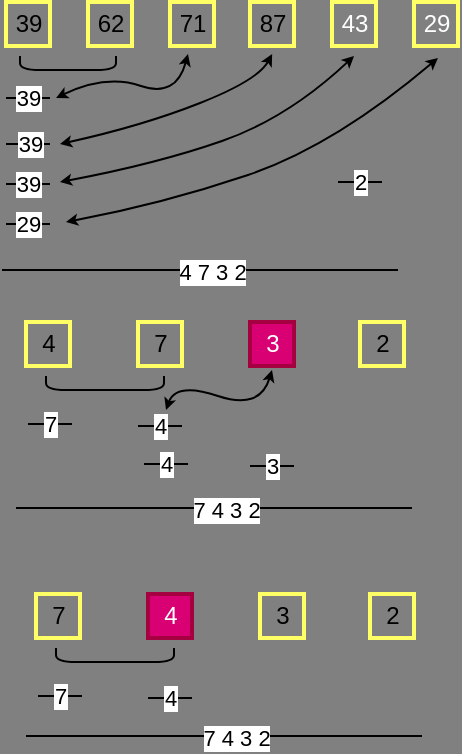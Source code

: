 <mxfile version="13.1.3" pages="2">
    <diagram id="6hGFLwfOUW9BJ-s0fimq" name="Page-1">
        <mxGraphModel dx="652" dy="480" grid="0" gridSize="10" guides="1" tooltips="1" connect="1" arrows="1" fold="1" page="1" pageScale="1" pageWidth="827" pageHeight="1169" background="#808080" math="0" shadow="0">
            <root>
                <mxCell id="0"/>
                <mxCell id="1" parent="0"/>
                <mxCell id="2" value="39" style="align=center;strokeColor=#FFFF66;html=1;fillColor=none;strokeWidth=2;" parent="1" vertex="1">
                    <mxGeometry x="163" y="760" width="22" height="22" as="geometry"/>
                </mxCell>
                <mxCell id="3" value="62" style="align=center;strokeColor=#FFFF66;html=1;fillColor=none;strokeWidth=2;" parent="1" vertex="1">
                    <mxGeometry x="204" y="760" width="22" height="22" as="geometry"/>
                </mxCell>
                <mxCell id="4" value="71" style="align=center;strokeColor=#FFFF66;html=1;fillColor=none;strokeWidth=2;" parent="1" vertex="1">
                    <mxGeometry x="245" y="760" width="22" height="22" as="geometry"/>
                </mxCell>
                <mxCell id="5" value="87" style="align=center;html=1;strokeWidth=2;fillColor=none;strokeColor=#FFFF66;" parent="1" vertex="1">
                    <mxGeometry x="285" y="760" width="22" height="22" as="geometry"/>
                </mxCell>
                <mxCell id="6" value="39" style="endArrow=none;html=1;" parent="1" edge="1">
                    <mxGeometry width="50" height="50" relative="1" as="geometry">
                        <mxPoint x="163" y="808" as="sourcePoint"/>
                        <mxPoint x="185" y="808" as="targetPoint"/>
                    </mxGeometry>
                </mxCell>
                <mxCell id="7" value="" style="edgeStyle=elbowEdgeStyle;elbow=vertical;endArrow=none;html=1;endFill=0;startArrow=none;startFill=0;endSize=3;startSize=3;" parent="1" edge="1">
                    <mxGeometry width="50" height="50" relative="1" as="geometry">
                        <mxPoint x="170" y="787.0" as="sourcePoint"/>
                        <mxPoint x="218" y="787" as="targetPoint"/>
                        <Array as="points">
                            <mxPoint x="194" y="794"/>
                        </Array>
                    </mxGeometry>
                </mxCell>
                <mxCell id="9" value="" style="curved=1;endArrow=classic;html=1;startArrow=classic;startFill=1;endFill=1;startSize=3;endSize=3;" parent="1" edge="1">
                    <mxGeometry width="50" height="50" relative="1" as="geometry">
                        <mxPoint x="188" y="808" as="sourcePoint"/>
                        <mxPoint x="254" y="786" as="targetPoint"/>
                        <Array as="points">
                            <mxPoint x="213" y="796"/>
                            <mxPoint x="248" y="808"/>
                        </Array>
                    </mxGeometry>
                </mxCell>
                <mxCell id="12" value="" style="curved=1;endArrow=classic;html=1;startArrow=classic;startFill=1;endFill=1;startSize=3;endSize=3;" parent="1" edge="1">
                    <mxGeometry width="50" height="50" relative="1" as="geometry">
                        <mxPoint x="190" y="831" as="sourcePoint"/>
                        <mxPoint x="296.08" y="786" as="targetPoint"/>
                        <Array as="points">
                            <mxPoint x="231" y="822"/>
                            <mxPoint x="289.08" y="799"/>
                        </Array>
                    </mxGeometry>
                </mxCell>
                <mxCell id="14" value="2" style="endArrow=none;html=1;" parent="1" edge="1">
                    <mxGeometry width="50" height="50" relative="1" as="geometry">
                        <mxPoint x="329" y="850" as="sourcePoint"/>
                        <mxPoint x="351" y="850" as="targetPoint"/>
                    </mxGeometry>
                </mxCell>
                <mxCell id="15" value="" style="endArrow=none;html=1;" parent="1" edge="1">
                    <mxGeometry width="50" height="50" relative="1" as="geometry">
                        <mxPoint x="161" y="894" as="sourcePoint"/>
                        <mxPoint x="359" y="894" as="targetPoint"/>
                    </mxGeometry>
                </mxCell>
                <mxCell id="16" value="4 7 3 2" style="edgeLabel;html=1;align=center;verticalAlign=middle;resizable=0;points=[];" parent="15" vertex="1" connectable="0">
                    <mxGeometry x="0.062" y="-1" relative="1" as="geometry">
                        <mxPoint as="offset"/>
                    </mxGeometry>
                </mxCell>
                <mxCell id="17" value="4" style="align=center;strokeColor=#FFFF66;html=1;fillColor=none;strokeWidth=2;" parent="1" vertex="1">
                    <mxGeometry x="173" y="920" width="22" height="22" as="geometry"/>
                </mxCell>
                <mxCell id="18" value="7" style="align=center;strokeColor=#FFFF66;html=1;fillColor=none;strokeWidth=2;" parent="1" vertex="1">
                    <mxGeometry x="229" y="920" width="22" height="22" as="geometry"/>
                </mxCell>
                <mxCell id="19" value="3" style="align=center;strokeColor=#A50040;html=1;fillColor=#d80073;strokeWidth=2;fontColor=#ffffff;" parent="1" vertex="1">
                    <mxGeometry x="285" y="920" width="22" height="22" as="geometry"/>
                </mxCell>
                <mxCell id="20" value="2" style="align=center;strokeColor=#FFFF66;html=1;fillColor=none;strokeWidth=2;" parent="1" vertex="1">
                    <mxGeometry x="340" y="920" width="22" height="22" as="geometry"/>
                </mxCell>
                <mxCell id="21" value="7" style="endArrow=none;html=1;" parent="1" edge="1">
                    <mxGeometry width="50" height="50" relative="1" as="geometry">
                        <mxPoint x="174" y="971" as="sourcePoint"/>
                        <mxPoint x="196" y="971" as="targetPoint"/>
                    </mxGeometry>
                </mxCell>
                <mxCell id="22" value="" style="edgeStyle=elbowEdgeStyle;elbow=vertical;endArrow=none;html=1;endFill=0;" parent="1" edge="1">
                    <mxGeometry width="50" height="50" relative="1" as="geometry">
                        <mxPoint x="183" y="947" as="sourcePoint"/>
                        <mxPoint x="242" y="947" as="targetPoint"/>
                        <Array as="points">
                            <mxPoint x="213" y="954"/>
                        </Array>
                    </mxGeometry>
                </mxCell>
                <mxCell id="23" value="4" style="endArrow=none;html=1;" parent="1" edge="1">
                    <mxGeometry width="50" height="50" relative="1" as="geometry">
                        <mxPoint x="229" y="972" as="sourcePoint"/>
                        <mxPoint x="251" y="972" as="targetPoint"/>
                    </mxGeometry>
                </mxCell>
                <mxCell id="24" value="" style="curved=1;endArrow=classic;html=1;startArrow=classic;startFill=1;endFill=1;startSize=3;endSize=3;" parent="1" edge="1">
                    <mxGeometry width="50" height="50" relative="1" as="geometry">
                        <mxPoint x="243" y="964" as="sourcePoint"/>
                        <mxPoint x="296" y="944" as="targetPoint"/>
                        <Array as="points">
                            <mxPoint x="248" y="950"/>
                            <mxPoint x="290" y="964"/>
                        </Array>
                    </mxGeometry>
                </mxCell>
                <mxCell id="25" value="4" style="endArrow=none;html=1;" parent="1" edge="1">
                    <mxGeometry width="50" height="50" relative="1" as="geometry">
                        <mxPoint x="232" y="991" as="sourcePoint"/>
                        <mxPoint x="254" y="991" as="targetPoint"/>
                    </mxGeometry>
                </mxCell>
                <mxCell id="26" value="3" style="endArrow=none;html=1;" parent="1" edge="1">
                    <mxGeometry width="50" height="50" relative="1" as="geometry">
                        <mxPoint x="285" y="992" as="sourcePoint"/>
                        <mxPoint x="307" y="992" as="targetPoint"/>
                    </mxGeometry>
                </mxCell>
                <mxCell id="27" value="" style="endArrow=none;html=1;" parent="1" edge="1">
                    <mxGeometry width="50" height="50" relative="1" as="geometry">
                        <mxPoint x="168" y="1013" as="sourcePoint"/>
                        <mxPoint x="366" y="1013" as="targetPoint"/>
                    </mxGeometry>
                </mxCell>
                <mxCell id="28" value="7 4 3 2" style="edgeLabel;html=1;align=center;verticalAlign=middle;resizable=0;points=[];" parent="27" vertex="1" connectable="0">
                    <mxGeometry x="0.062" y="-1" relative="1" as="geometry">
                        <mxPoint as="offset"/>
                    </mxGeometry>
                </mxCell>
                <mxCell id="29" value="7" style="align=center;strokeColor=#FFFF66;html=1;fillColor=none;strokeWidth=2;" parent="1" vertex="1">
                    <mxGeometry x="178" y="1056" width="22" height="22" as="geometry"/>
                </mxCell>
                <mxCell id="30" value="4" style="align=center;strokeColor=#A50040;html=1;fillColor=#d80073;strokeWidth=2;fontColor=#ffffff;" parent="1" vertex="1">
                    <mxGeometry x="234" y="1056" width="22" height="22" as="geometry"/>
                </mxCell>
                <mxCell id="31" value="3" style="align=center;strokeColor=#FFFF66;html=1;fillColor=none;strokeWidth=2;" parent="1" vertex="1">
                    <mxGeometry x="290" y="1056" width="22" height="22" as="geometry"/>
                </mxCell>
                <mxCell id="32" value="2" style="align=center;strokeColor=#FFFF66;html=1;fillColor=none;strokeWidth=2;" parent="1" vertex="1">
                    <mxGeometry x="345" y="1056" width="22" height="22" as="geometry"/>
                </mxCell>
                <mxCell id="33" value="7" style="endArrow=none;html=1;" parent="1" edge="1">
                    <mxGeometry width="50" height="50" relative="1" as="geometry">
                        <mxPoint x="179" y="1107" as="sourcePoint"/>
                        <mxPoint x="201" y="1107" as="targetPoint"/>
                    </mxGeometry>
                </mxCell>
                <mxCell id="34" value="" style="edgeStyle=elbowEdgeStyle;elbow=vertical;endArrow=none;html=1;endFill=0;" parent="1" edge="1">
                    <mxGeometry width="50" height="50" relative="1" as="geometry">
                        <mxPoint x="188" y="1083" as="sourcePoint"/>
                        <mxPoint x="247" y="1083" as="targetPoint"/>
                        <Array as="points">
                            <mxPoint x="218" y="1090"/>
                        </Array>
                    </mxGeometry>
                </mxCell>
                <mxCell id="35" value="4" style="endArrow=none;html=1;" parent="1" edge="1">
                    <mxGeometry width="50" height="50" relative="1" as="geometry">
                        <mxPoint x="234" y="1108" as="sourcePoint"/>
                        <mxPoint x="256" y="1108" as="targetPoint"/>
                    </mxGeometry>
                </mxCell>
                <mxCell id="36" value="" style="endArrow=none;html=1;" parent="1" edge="1">
                    <mxGeometry width="50" height="50" relative="1" as="geometry">
                        <mxPoint x="173" y="1127" as="sourcePoint"/>
                        <mxPoint x="371" y="1127" as="targetPoint"/>
                    </mxGeometry>
                </mxCell>
                <mxCell id="37" value="7 4 3 2" style="edgeLabel;html=1;align=center;verticalAlign=middle;resizable=0;points=[];" parent="36" vertex="1" connectable="0">
                    <mxGeometry x="0.062" y="-1" relative="1" as="geometry">
                        <mxPoint as="offset"/>
                    </mxGeometry>
                </mxCell>
                <mxCell id="39" value="43" style="align=center;strokeColor=#FFFF66;html=1;fillColor=none;strokeWidth=2;fontColor=#ffffff;" parent="1" vertex="1">
                    <mxGeometry x="326" y="760" width="22" height="22" as="geometry"/>
                </mxCell>
                <mxCell id="40" value="29" style="align=center;strokeColor=#FFFF66;html=1;fillColor=none;strokeWidth=2;fontColor=#ffffff;" parent="1" vertex="1">
                    <mxGeometry x="367" y="760" width="22" height="22" as="geometry"/>
                </mxCell>
                <mxCell id="41" value="39" style="endArrow=none;html=1;" parent="1" edge="1">
                    <mxGeometry x="0.091" width="50" height="50" relative="1" as="geometry">
                        <mxPoint x="163" y="831" as="sourcePoint"/>
                        <mxPoint x="185" y="831" as="targetPoint"/>
                        <mxPoint as="offset"/>
                    </mxGeometry>
                </mxCell>
                <mxCell id="42" value="39" style="endArrow=none;html=1;" parent="1" edge="1">
                    <mxGeometry width="50" height="50" relative="1" as="geometry">
                        <mxPoint x="163" y="851" as="sourcePoint"/>
                        <mxPoint x="185" y="851" as="targetPoint"/>
                    </mxGeometry>
                </mxCell>
                <mxCell id="43" value="" style="curved=1;endArrow=classic;html=1;startArrow=classic;startFill=1;endFill=1;startSize=3;endSize=3;" parent="1" edge="1">
                    <mxGeometry width="50" height="50" relative="1" as="geometry">
                        <mxPoint x="190" y="850" as="sourcePoint"/>
                        <mxPoint x="337" y="787" as="targetPoint"/>
                        <Array as="points">
                            <mxPoint x="238" y="841"/>
                            <mxPoint x="304" y="818"/>
                        </Array>
                    </mxGeometry>
                </mxCell>
                <mxCell id="44" value="29" style="endArrow=none;html=1;" parent="1" edge="1">
                    <mxGeometry width="50" height="50" relative="1" as="geometry">
                        <mxPoint x="163" y="871" as="sourcePoint"/>
                        <mxPoint x="185" y="871" as="targetPoint"/>
                    </mxGeometry>
                </mxCell>
                <mxCell id="45" value="" style="curved=1;endArrow=classic;html=1;startArrow=classic;startFill=1;endFill=1;startSize=3;endSize=3;" parent="1" edge="1">
                    <mxGeometry width="50" height="50" relative="1" as="geometry">
                        <mxPoint x="193" y="870" as="sourcePoint"/>
                        <mxPoint x="379" y="788" as="targetPoint"/>
                        <Array as="points">
                            <mxPoint x="241" y="861"/>
                            <mxPoint x="327" y="832"/>
                        </Array>
                    </mxGeometry>
                </mxCell>
            </root>
        </mxGraphModel>
    </diagram>
    <diagram name="Page-1 的副本" id="9k-Ctn23nGuPX05Dwiv2">
        <mxGraphModel dx="652" dy="480" grid="0" gridSize="10" guides="1" tooltips="1" connect="1" arrows="1" fold="1" page="1" pageScale="1" pageWidth="827" pageHeight="1169" background="#808080" math="0" shadow="0">
            <root>
                <mxCell id="HAR-AQ3kyV8gS99WFkk1-0"/>
                <mxCell id="HAR-AQ3kyV8gS99WFkk1-1" parent="HAR-AQ3kyV8gS99WFkk1-0"/>
                <mxCell id="rqb1CrrwyegYZYvFVRAE-30" value="" style="endArrow=none;html=1;startArrow=none;startFill=0;endFill=0;startSize=3;endSize=3;edgeStyle=orthogonalEdgeStyle;" parent="HAR-AQ3kyV8gS99WFkk1-1" edge="1">
                    <mxGeometry width="50" height="50" relative="1" as="geometry">
                        <mxPoint x="224.1" y="993" as="sourcePoint"/>
                        <mxPoint x="380" y="943" as="targetPoint"/>
                        <Array as="points">
                            <mxPoint x="224" y="1000"/>
                            <mxPoint x="380" y="1000"/>
                            <mxPoint x="380" y="943"/>
                        </Array>
                    </mxGeometry>
                </mxCell>
                <mxCell id="HAR-AQ3kyV8gS99WFkk1-2" value="39" style="align=center;strokeColor=#A50040;html=1;fillColor=#d80073;strokeWidth=2;fontColor=#ffffff;" parent="HAR-AQ3kyV8gS99WFkk1-1" vertex="1">
                    <mxGeometry x="163" y="760" width="22" height="22" as="geometry"/>
                </mxCell>
                <mxCell id="HAR-AQ3kyV8gS99WFkk1-3" value="62" style="align=center;strokeColor=#FFFF66;html=1;fillColor=none;strokeWidth=2;" parent="HAR-AQ3kyV8gS99WFkk1-1" vertex="1">
                    <mxGeometry x="204" y="760" width="22" height="22" as="geometry"/>
                </mxCell>
                <mxCell id="HAR-AQ3kyV8gS99WFkk1-4" value="71" style="align=center;strokeColor=#FFFF66;html=1;fillColor=none;strokeWidth=2;" parent="HAR-AQ3kyV8gS99WFkk1-1" vertex="1">
                    <mxGeometry x="245" y="760" width="22" height="22" as="geometry"/>
                </mxCell>
                <mxCell id="HAR-AQ3kyV8gS99WFkk1-5" value="87" style="align=center;html=1;strokeWidth=2;fillColor=none;strokeColor=#FFFF66;" parent="HAR-AQ3kyV8gS99WFkk1-1" vertex="1">
                    <mxGeometry x="285" y="760" width="22" height="22" as="geometry"/>
                </mxCell>
                <mxCell id="HAR-AQ3kyV8gS99WFkk1-7" value="" style="edgeStyle=elbowEdgeStyle;elbow=vertical;endArrow=none;html=1;endFill=0;startArrow=none;startFill=0;endSize=3;startSize=3;" parent="HAR-AQ3kyV8gS99WFkk1-1" edge="1">
                    <mxGeometry width="50" height="50" relative="1" as="geometry">
                        <mxPoint x="170" y="787.0" as="sourcePoint"/>
                        <mxPoint x="218" y="787" as="targetPoint"/>
                        <Array as="points">
                            <mxPoint x="194" y="794"/>
                        </Array>
                    </mxGeometry>
                </mxCell>
                <mxCell id="HAR-AQ3kyV8gS99WFkk1-11" value="" style="endArrow=none;html=1;" parent="HAR-AQ3kyV8gS99WFkk1-1" edge="1">
                    <mxGeometry width="50" height="50" relative="1" as="geometry">
                        <mxPoint x="165" y="873" as="sourcePoint"/>
                        <mxPoint x="377" y="873" as="targetPoint"/>
                    </mxGeometry>
                </mxCell>
                <mxCell id="HAR-AQ3kyV8gS99WFkk1-12" value="29 62 71 87 43 39" style="edgeLabel;html=1;align=center;verticalAlign=middle;resizable=0;points=[];" parent="HAR-AQ3kyV8gS99WFkk1-11" vertex="1" connectable="0">
                    <mxGeometry x="0.062" y="-1" relative="1" as="geometry">
                        <mxPoint as="offset"/>
                    </mxGeometry>
                </mxCell>
                <mxCell id="HAR-AQ3kyV8gS99WFkk1-17" value="29" style="endArrow=none;html=1;" parent="HAR-AQ3kyV8gS99WFkk1-1" edge="1">
                    <mxGeometry width="50" height="50" relative="1" as="geometry">
                        <mxPoint x="159" y="854" as="sourcePoint"/>
                        <mxPoint x="181" y="854" as="targetPoint"/>
                    </mxGeometry>
                </mxCell>
                <mxCell id="HAR-AQ3kyV8gS99WFkk1-34" value="43" style="align=center;strokeColor=#FFFF66;html=1;fillColor=none;strokeWidth=2;fontColor=#ffffff;" parent="HAR-AQ3kyV8gS99WFkk1-1" vertex="1">
                    <mxGeometry x="326" y="760" width="22" height="22" as="geometry"/>
                </mxCell>
                <mxCell id="HAR-AQ3kyV8gS99WFkk1-35" value="29" style="align=center;strokeColor=#FFFF66;html=1;fillColor=none;strokeWidth=2;fontColor=#ffffff;" parent="HAR-AQ3kyV8gS99WFkk1-1" vertex="1">
                    <mxGeometry x="367" y="760" width="22" height="22" as="geometry"/>
                </mxCell>
                <mxCell id="sCuLyt8ogJQryvc74gMV-0" value="" style="edgeStyle=elbowEdgeStyle;elbow=vertical;endArrow=none;html=1;endFill=0;startArrow=none;startFill=0;endSize=3;startSize=3;" parent="HAR-AQ3kyV8gS99WFkk1-1" edge="1">
                    <mxGeometry width="50" height="50" relative="1" as="geometry">
                        <mxPoint x="169" y="785.0" as="sourcePoint"/>
                        <mxPoint x="256" y="785" as="targetPoint"/>
                        <Array as="points">
                            <mxPoint x="213" y="805"/>
                        </Array>
                    </mxGeometry>
                </mxCell>
                <mxCell id="sCuLyt8ogJQryvc74gMV-1" value="" style="edgeStyle=elbowEdgeStyle;elbow=vertical;endArrow=none;html=1;endFill=0;startArrow=none;startFill=0;endSize=3;startSize=3;" parent="HAR-AQ3kyV8gS99WFkk1-1" edge="1">
                    <mxGeometry width="50" height="50" relative="1" as="geometry">
                        <mxPoint x="169" y="787.5" as="sourcePoint"/>
                        <mxPoint x="295" y="787.5" as="targetPoint"/>
                        <Array as="points">
                            <mxPoint x="232" y="818"/>
                        </Array>
                    </mxGeometry>
                </mxCell>
                <mxCell id="sCuLyt8ogJQryvc74gMV-2" value="" style="edgeStyle=elbowEdgeStyle;elbow=vertical;endArrow=none;html=1;endFill=0;startArrow=none;startFill=0;endSize=3;startSize=3;" parent="HAR-AQ3kyV8gS99WFkk1-1" edge="1">
                    <mxGeometry width="50" height="50" relative="1" as="geometry">
                        <mxPoint x="169" y="785.0" as="sourcePoint"/>
                        <mxPoint x="337" y="785" as="targetPoint"/>
                        <Array as="points">
                            <mxPoint x="253" y="834"/>
                        </Array>
                    </mxGeometry>
                </mxCell>
                <mxCell id="sCuLyt8ogJQryvc74gMV-4" value="&lt;font style=&quot;font-size: 6px&quot;&gt;1.不换&lt;/font&gt;" style="text;html=1;strokeColor=none;fillColor=none;align=center;verticalAlign=middle;whiteSpace=wrap;rounded=0;spacing=0;" parent="HAR-AQ3kyV8gS99WFkk1-1" vertex="1">
                    <mxGeometry x="181" y="785" width="26" height="4" as="geometry"/>
                </mxCell>
                <mxCell id="sCuLyt8ogJQryvc74gMV-9" value="&lt;font style=&quot;font-size: 6px&quot;&gt;2.不换&lt;/font&gt;" style="text;html=1;strokeColor=none;fillColor=none;align=center;verticalAlign=middle;whiteSpace=wrap;rounded=0;spacing=0;" parent="HAR-AQ3kyV8gS99WFkk1-1" vertex="1">
                    <mxGeometry x="200" y="796" width="26" height="4" as="geometry"/>
                </mxCell>
                <mxCell id="sCuLyt8ogJQryvc74gMV-10" value="&lt;font style=&quot;font-size: 6px&quot;&gt;3.不换&lt;/font&gt;" style="text;html=1;strokeColor=none;fillColor=none;align=center;verticalAlign=middle;whiteSpace=wrap;rounded=0;spacing=0;" parent="HAR-AQ3kyV8gS99WFkk1-1" vertex="1">
                    <mxGeometry x="219" y="809" width="26" height="4" as="geometry"/>
                </mxCell>
                <mxCell id="sCuLyt8ogJQryvc74gMV-11" value="&lt;font style=&quot;font-size: 6px&quot;&gt;4..不换&lt;/font&gt;" style="text;html=1;strokeColor=none;fillColor=none;align=center;verticalAlign=middle;whiteSpace=wrap;rounded=0;spacing=0;" parent="HAR-AQ3kyV8gS99WFkk1-1" vertex="1">
                    <mxGeometry x="241" y="824" width="26" height="4" as="geometry"/>
                </mxCell>
                <mxCell id="sCuLyt8ogJQryvc74gMV-12" value="" style="edgeStyle=elbowEdgeStyle;elbow=vertical;endArrow=none;html=1;endFill=0;startArrow=none;startFill=0;endSize=3;startSize=3;" parent="HAR-AQ3kyV8gS99WFkk1-1" edge="1">
                    <mxGeometry width="50" height="50" relative="1" as="geometry">
                        <mxPoint x="170" y="785.0" as="sourcePoint"/>
                        <mxPoint x="377" y="785" as="targetPoint"/>
                        <Array as="points">
                            <mxPoint x="272" y="849"/>
                        </Array>
                    </mxGeometry>
                </mxCell>
                <mxCell id="sCuLyt8ogJQryvc74gMV-13" value="&lt;font style=&quot;font-size: 6px&quot;&gt;5.交换&lt;/font&gt;" style="text;html=1;strokeColor=none;fillColor=none;align=center;verticalAlign=middle;whiteSpace=wrap;rounded=0;spacing=0;" parent="HAR-AQ3kyV8gS99WFkk1-1" vertex="1">
                    <mxGeometry x="256" y="839" width="26" height="4" as="geometry"/>
                </mxCell>
                <mxCell id="sCuLyt8ogJQryvc74gMV-16" value="39" style="endArrow=none;html=1;" parent="HAR-AQ3kyV8gS99WFkk1-1" edge="1">
                    <mxGeometry width="50" height="50" relative="1" as="geometry">
                        <mxPoint x="369" y="855" as="sourcePoint"/>
                        <mxPoint x="391" y="855" as="targetPoint"/>
                    </mxGeometry>
                </mxCell>
                <mxCell id="sCuLyt8ogJQryvc74gMV-37" value="29" style="align=center;strokeColor=#A50040;html=1;fillColor=none;strokeWidth=2;fontColor=#ffffff;" parent="HAR-AQ3kyV8gS99WFkk1-1" vertex="1">
                    <mxGeometry x="168" y="916" width="22" height="22" as="geometry"/>
                </mxCell>
                <mxCell id="sCuLyt8ogJQryvc74gMV-38" value="62" style="align=center;strokeColor=#A50040;html=1;fillColor=#d80073;strokeWidth=2;fontColor=#ffffff;" parent="HAR-AQ3kyV8gS99WFkk1-1" vertex="1">
                    <mxGeometry x="209" y="916" width="22" height="22" as="geometry"/>
                </mxCell>
                <mxCell id="sCuLyt8ogJQryvc74gMV-39" value="71" style="align=center;strokeColor=#FFFF66;html=1;fillColor=none;strokeWidth=2;" parent="HAR-AQ3kyV8gS99WFkk1-1" vertex="1">
                    <mxGeometry x="250" y="916" width="22" height="22" as="geometry"/>
                </mxCell>
                <mxCell id="sCuLyt8ogJQryvc74gMV-40" value="87" style="align=center;html=1;strokeWidth=2;fillColor=none;strokeColor=#FFFF66;" parent="HAR-AQ3kyV8gS99WFkk1-1" vertex="1">
                    <mxGeometry x="290" y="916" width="22" height="22" as="geometry"/>
                </mxCell>
                <mxCell id="sCuLyt8ogJQryvc74gMV-41" value="43" style="align=center;strokeColor=#FFFF66;html=1;fillColor=none;strokeWidth=2;fontColor=#ffffff;" parent="HAR-AQ3kyV8gS99WFkk1-1" vertex="1">
                    <mxGeometry x="331" y="916" width="22" height="22" as="geometry"/>
                </mxCell>
                <mxCell id="sCuLyt8ogJQryvc74gMV-42" value="39" style="align=center;strokeColor=#FFFF66;html=1;fillColor=none;strokeWidth=2;fontColor=#ffffff;" parent="HAR-AQ3kyV8gS99WFkk1-1" vertex="1">
                    <mxGeometry x="372" y="916" width="22" height="22" as="geometry"/>
                </mxCell>
                <mxCell id="sCuLyt8ogJQryvc74gMV-44" value="" style="edgeStyle=elbowEdgeStyle;elbow=vertical;endArrow=none;html=1;endFill=0;startArrow=none;startFill=0;endSize=3;startSize=3;" parent="HAR-AQ3kyV8gS99WFkk1-1" edge="1">
                    <mxGeometry width="50" height="50" relative="1" as="geometry">
                        <mxPoint x="215.0" y="943.0" as="sourcePoint"/>
                        <mxPoint x="263" y="943" as="targetPoint"/>
                        <Array as="points">
                            <mxPoint x="239" y="950"/>
                        </Array>
                    </mxGeometry>
                </mxCell>
                <mxCell id="sCuLyt8ogJQryvc74gMV-45" value="&lt;font style=&quot;font-size: 6px&quot;&gt;1.不换&lt;/font&gt;" style="text;html=1;strokeColor=none;fillColor=none;align=center;verticalAlign=middle;whiteSpace=wrap;rounded=0;spacing=0;" parent="HAR-AQ3kyV8gS99WFkk1-1" vertex="1">
                    <mxGeometry x="226" y="941" width="26" height="4" as="geometry"/>
                </mxCell>
                <mxCell id="sCuLyt8ogJQryvc74gMV-46" value="" style="edgeStyle=elbowEdgeStyle;elbow=vertical;endArrow=none;html=1;endFill=0;startArrow=none;startFill=0;endSize=3;startSize=3;" parent="HAR-AQ3kyV8gS99WFkk1-1" edge="1">
                    <mxGeometry width="50" height="50" relative="1" as="geometry">
                        <mxPoint x="215" y="943.0" as="sourcePoint"/>
                        <mxPoint x="302" y="943" as="targetPoint"/>
                        <Array as="points">
                            <mxPoint x="259" y="963"/>
                        </Array>
                    </mxGeometry>
                </mxCell>
                <mxCell id="sCuLyt8ogJQryvc74gMV-47" value="&lt;font style=&quot;font-size: 6px&quot;&gt;2.不换&lt;/font&gt;" style="text;html=1;strokeColor=none;fillColor=none;align=center;verticalAlign=middle;whiteSpace=wrap;rounded=0;spacing=0;" parent="HAR-AQ3kyV8gS99WFkk1-1" vertex="1">
                    <mxGeometry x="246" y="955" width="26" height="4" as="geometry"/>
                </mxCell>
                <mxCell id="sCuLyt8ogJQryvc74gMV-48" value="" style="edgeStyle=elbowEdgeStyle;elbow=vertical;endArrow=none;html=1;endFill=0;startArrow=none;startFill=0;endSize=3;startSize=3;" parent="HAR-AQ3kyV8gS99WFkk1-1" edge="1">
                    <mxGeometry width="50" height="50" relative="1" as="geometry">
                        <mxPoint x="215" y="945.0" as="sourcePoint"/>
                        <mxPoint x="341" y="945" as="targetPoint"/>
                        <Array as="points">
                            <mxPoint x="278" y="975.5"/>
                        </Array>
                    </mxGeometry>
                </mxCell>
                <mxCell id="sCuLyt8ogJQryvc74gMV-49" value="&lt;font style=&quot;font-size: 6px&quot;&gt;4.交换&lt;/font&gt;" style="text;html=1;strokeColor=none;fillColor=none;align=center;verticalAlign=middle;whiteSpace=wrap;rounded=0;spacing=0;" parent="HAR-AQ3kyV8gS99WFkk1-1" vertex="1">
                    <mxGeometry x="264" y="966" width="26" height="4" as="geometry"/>
                </mxCell>
                <mxCell id="sCuLyt8ogJQryvc74gMV-50" value="43" style="endArrow=none;html=1;" parent="HAR-AQ3kyV8gS99WFkk1-1" edge="1">
                    <mxGeometry width="50" height="50" relative="1" as="geometry">
                        <mxPoint x="212" y="984" as="sourcePoint"/>
                        <mxPoint x="234.0" y="984" as="targetPoint"/>
                    </mxGeometry>
                </mxCell>
                <mxCell id="sCuLyt8ogJQryvc74gMV-52" value="62" style="endArrow=none;html=1;" parent="HAR-AQ3kyV8gS99WFkk1-1" edge="1">
                    <mxGeometry width="50" height="50" relative="1" as="geometry">
                        <mxPoint x="331" y="981" as="sourcePoint"/>
                        <mxPoint x="353.0" y="981" as="targetPoint"/>
                    </mxGeometry>
                </mxCell>
                <mxCell id="rqb1CrrwyegYZYvFVRAE-2" value="&lt;font style=&quot;font-size: 6px&quot;&gt;5.交换&lt;/font&gt;" style="text;html=1;strokeColor=none;fillColor=none;align=center;verticalAlign=middle;whiteSpace=wrap;rounded=0;spacing=0;" parent="HAR-AQ3kyV8gS99WFkk1-1" vertex="1">
                    <mxGeometry x="305" y="990" width="26" height="4" as="geometry"/>
                </mxCell>
                <mxCell id="rqb1CrrwyegYZYvFVRAE-3" value="39" style="endArrow=none;html=1;" parent="HAR-AQ3kyV8gS99WFkk1-1" edge="1">
                    <mxGeometry width="50" height="50" relative="1" as="geometry">
                        <mxPoint x="213" y="1005" as="sourcePoint"/>
                        <mxPoint x="235.0" y="1005" as="targetPoint"/>
                    </mxGeometry>
                </mxCell>
                <mxCell id="rqb1CrrwyegYZYvFVRAE-4" value="43" style="endArrow=none;html=1;" parent="HAR-AQ3kyV8gS99WFkk1-1" edge="1">
                    <mxGeometry width="50" height="50" relative="1" as="geometry">
                        <mxPoint x="372" y="1001" as="sourcePoint"/>
                        <mxPoint x="394.0" y="1001" as="targetPoint"/>
                    </mxGeometry>
                </mxCell>
                <mxCell id="rqb1CrrwyegYZYvFVRAE-5" value="" style="endArrow=none;html=1;" parent="HAR-AQ3kyV8gS99WFkk1-1" edge="1">
                    <mxGeometry width="50" height="50" relative="1" as="geometry">
                        <mxPoint x="177" y="1025" as="sourcePoint"/>
                        <mxPoint x="389" y="1025" as="targetPoint"/>
                    </mxGeometry>
                </mxCell>
                <mxCell id="rqb1CrrwyegYZYvFVRAE-6" value="29 39 71 87 62 43" style="edgeLabel;html=1;align=center;verticalAlign=middle;resizable=0;points=[];" parent="rqb1CrrwyegYZYvFVRAE-5" vertex="1" connectable="0">
                    <mxGeometry x="0.062" y="-1" relative="1" as="geometry">
                        <mxPoint as="offset"/>
                    </mxGeometry>
                </mxCell>
                <mxCell id="rqb1CrrwyegYZYvFVRAE-7" value="29" style="align=center;strokeColor=#A50040;html=1;fillColor=none;strokeWidth=2;fontColor=#ffffff;" parent="HAR-AQ3kyV8gS99WFkk1-1" vertex="1">
                    <mxGeometry x="168" y="1088" width="22" height="22" as="geometry"/>
                </mxCell>
                <mxCell id="rqb1CrrwyegYZYvFVRAE-8" value="39" style="align=center;strokeColor=#A50040;html=1;fillColor=none;strokeWidth=2;fontColor=#ffffff;" parent="HAR-AQ3kyV8gS99WFkk1-1" vertex="1">
                    <mxGeometry x="209" y="1088" width="22" height="22" as="geometry"/>
                </mxCell>
                <mxCell id="rqb1CrrwyegYZYvFVRAE-9" value="71" style="align=center;strokeColor=#A50040;html=1;fillColor=#d80073;strokeWidth=2;fontColor=#ffffff;" parent="HAR-AQ3kyV8gS99WFkk1-1" vertex="1">
                    <mxGeometry x="250" y="1088" width="22" height="22" as="geometry"/>
                </mxCell>
                <mxCell id="rqb1CrrwyegYZYvFVRAE-10" value="87" style="align=center;html=1;strokeWidth=2;fillColor=none;strokeColor=#FFFF66;" parent="HAR-AQ3kyV8gS99WFkk1-1" vertex="1">
                    <mxGeometry x="290" y="1088" width="22" height="22" as="geometry"/>
                </mxCell>
                <mxCell id="rqb1CrrwyegYZYvFVRAE-11" value="62" style="align=center;strokeColor=#FFFF66;html=1;fillColor=none;strokeWidth=2;fontColor=#ffffff;" parent="HAR-AQ3kyV8gS99WFkk1-1" vertex="1">
                    <mxGeometry x="331" y="1088" width="22" height="22" as="geometry"/>
                </mxCell>
                <mxCell id="rqb1CrrwyegYZYvFVRAE-12" value="43" style="align=center;strokeColor=#FFFF66;html=1;fillColor=none;strokeWidth=2;fontColor=#ffffff;" parent="HAR-AQ3kyV8gS99WFkk1-1" vertex="1">
                    <mxGeometry x="372" y="1088" width="22" height="22" as="geometry"/>
                </mxCell>
                <mxCell id="rqb1CrrwyegYZYvFVRAE-13" value="" style="edgeStyle=elbowEdgeStyle;elbow=vertical;endArrow=none;html=1;endFill=0;startArrow=none;startFill=0;endSize=3;startSize=3;" parent="HAR-AQ3kyV8gS99WFkk1-1" edge="1">
                    <mxGeometry width="50" height="50" relative="1" as="geometry">
                        <mxPoint x="257" y="1114" as="sourcePoint"/>
                        <mxPoint x="305" y="1114" as="targetPoint"/>
                        <Array as="points">
                            <mxPoint x="281" y="1121"/>
                        </Array>
                    </mxGeometry>
                </mxCell>
                <mxCell id="rqb1CrrwyegYZYvFVRAE-14" value="&lt;font style=&quot;font-size: 6px&quot;&gt;1.不换&lt;/font&gt;" style="text;html=1;strokeColor=none;fillColor=none;align=center;verticalAlign=middle;whiteSpace=wrap;rounded=0;spacing=0;" parent="HAR-AQ3kyV8gS99WFkk1-1" vertex="1">
                    <mxGeometry x="268" y="1112" width="26" height="4" as="geometry"/>
                </mxCell>
                <mxCell id="rqb1CrrwyegYZYvFVRAE-18" value="" style="edgeStyle=elbowEdgeStyle;elbow=vertical;endArrow=none;html=1;endFill=0;startArrow=none;startFill=0;endSize=3;startSize=3;" parent="HAR-AQ3kyV8gS99WFkk1-1" edge="1">
                    <mxGeometry width="50" height="50" relative="1" as="geometry">
                        <mxPoint x="257" y="1113.0" as="sourcePoint"/>
                        <mxPoint x="344" y="1113" as="targetPoint"/>
                        <Array as="points">
                            <mxPoint x="301" y="1133"/>
                        </Array>
                    </mxGeometry>
                </mxCell>
                <mxCell id="rqb1CrrwyegYZYvFVRAE-19" value="&lt;font style=&quot;font-size: 6px&quot;&gt;2.交换&lt;/font&gt;" style="text;html=1;strokeColor=none;fillColor=none;align=center;verticalAlign=middle;whiteSpace=wrap;rounded=0;spacing=0;" parent="HAR-AQ3kyV8gS99WFkk1-1" vertex="1">
                    <mxGeometry x="288" y="1125" width="26" height="4" as="geometry"/>
                </mxCell>
                <mxCell id="rqb1CrrwyegYZYvFVRAE-20" value="43" style="endArrow=none;html=1;" parent="HAR-AQ3kyV8gS99WFkk1-1" edge="1">
                    <mxGeometry width="50" height="50" relative="1" as="geometry">
                        <mxPoint x="212" y="984" as="sourcePoint"/>
                        <mxPoint x="234.0" y="984" as="targetPoint"/>
                    </mxGeometry>
                </mxCell>
                <mxCell id="rqb1CrrwyegYZYvFVRAE-21" value="62" style="endArrow=none;html=1;" parent="HAR-AQ3kyV8gS99WFkk1-1" edge="1">
                    <mxGeometry width="50" height="50" relative="1" as="geometry">
                        <mxPoint x="250" y="1136" as="sourcePoint"/>
                        <mxPoint x="272.0" y="1136" as="targetPoint"/>
                    </mxGeometry>
                </mxCell>
                <mxCell id="rqb1CrrwyegYZYvFVRAE-22" value="71" style="endArrow=none;html=1;" parent="HAR-AQ3kyV8gS99WFkk1-1" edge="1">
                    <mxGeometry width="50" height="50" relative="1" as="geometry">
                        <mxPoint x="331" y="1137" as="sourcePoint"/>
                        <mxPoint x="353" y="1137" as="targetPoint"/>
                    </mxGeometry>
                </mxCell>
                <mxCell id="rqb1CrrwyegYZYvFVRAE-31" value="" style="endArrow=none;html=1;startArrow=none;startFill=0;endFill=0;startSize=3;endSize=3;edgeStyle=orthogonalEdgeStyle;" parent="HAR-AQ3kyV8gS99WFkk1-1" edge="1">
                    <mxGeometry width="50" height="50" relative="1" as="geometry">
                        <mxPoint x="262" y="1145" as="sourcePoint"/>
                        <mxPoint x="383" y="1114" as="targetPoint"/>
                        <Array as="points">
                            <mxPoint x="262" y="1152"/>
                            <mxPoint x="383" y="1152"/>
                            <mxPoint x="383" y="1114"/>
                        </Array>
                    </mxGeometry>
                </mxCell>
                <mxCell id="rqb1CrrwyegYZYvFVRAE-32" value="&lt;font style=&quot;font-size: 6px&quot;&gt;3.交换&lt;/font&gt;" style="text;html=1;strokeColor=none;fillColor=none;align=center;verticalAlign=middle;whiteSpace=wrap;rounded=0;spacing=0;" parent="HAR-AQ3kyV8gS99WFkk1-1" vertex="1">
                    <mxGeometry x="307" y="1142" width="26" height="4" as="geometry"/>
                </mxCell>
                <mxCell id="rqb1CrrwyegYZYvFVRAE-33" value="43" style="endArrow=none;html=1;" parent="HAR-AQ3kyV8gS99WFkk1-1" edge="1">
                    <mxGeometry width="50" height="50" relative="1" as="geometry">
                        <mxPoint x="251" y="1157" as="sourcePoint"/>
                        <mxPoint x="273.0" y="1157" as="targetPoint"/>
                    </mxGeometry>
                </mxCell>
                <mxCell id="rqb1CrrwyegYZYvFVRAE-34" value="62" style="endArrow=none;html=1;" parent="HAR-AQ3kyV8gS99WFkk1-1" edge="1">
                    <mxGeometry width="50" height="50" relative="1" as="geometry">
                        <mxPoint x="372" y="1156" as="sourcePoint"/>
                        <mxPoint x="394.0" y="1156" as="targetPoint"/>
                    </mxGeometry>
                </mxCell>
                <mxCell id="rqb1CrrwyegYZYvFVRAE-35" value="" style="endArrow=none;html=1;" parent="HAR-AQ3kyV8gS99WFkk1-1" edge="1">
                    <mxGeometry width="50" height="50" relative="1" as="geometry">
                        <mxPoint x="171" y="1184" as="sourcePoint"/>
                        <mxPoint x="383" y="1184" as="targetPoint"/>
                    </mxGeometry>
                </mxCell>
                <mxCell id="rqb1CrrwyegYZYvFVRAE-36" value="29 39 43 87 71 62" style="edgeLabel;html=1;align=center;verticalAlign=middle;resizable=0;points=[];" parent="rqb1CrrwyegYZYvFVRAE-35" vertex="1" connectable="0">
                    <mxGeometry x="0.062" y="-1" relative="1" as="geometry">
                        <mxPoint as="offset"/>
                    </mxGeometry>
                </mxCell>
                <mxCell id="rqb1CrrwyegYZYvFVRAE-37" value="29" style="align=center;strokeColor=#A50040;html=1;fillColor=none;strokeWidth=2;fontColor=#ffffff;" parent="HAR-AQ3kyV8gS99WFkk1-1" vertex="1">
                    <mxGeometry x="168" y="1227" width="22" height="22" as="geometry"/>
                </mxCell>
                <mxCell id="rqb1CrrwyegYZYvFVRAE-38" value="39" style="align=center;strokeColor=#A50040;html=1;fillColor=none;strokeWidth=2;fontColor=#ffffff;" parent="HAR-AQ3kyV8gS99WFkk1-1" vertex="1">
                    <mxGeometry x="209" y="1227" width="22" height="22" as="geometry"/>
                </mxCell>
                <mxCell id="rqb1CrrwyegYZYvFVRAE-39" value="43" style="align=center;strokeColor=#A50040;html=1;fillColor=none;strokeWidth=2;fontColor=#ffffff;" parent="HAR-AQ3kyV8gS99WFkk1-1" vertex="1">
                    <mxGeometry x="250" y="1227" width="22" height="22" as="geometry"/>
                </mxCell>
                <mxCell id="rqb1CrrwyegYZYvFVRAE-40" value="87" style="align=center;html=1;strokeWidth=2;fillColor=#d80073;strokeColor=#A50040;fontColor=#ffffff;" parent="HAR-AQ3kyV8gS99WFkk1-1" vertex="1">
                    <mxGeometry x="290" y="1227" width="22" height="22" as="geometry"/>
                </mxCell>
                <mxCell id="rqb1CrrwyegYZYvFVRAE-41" value="71" style="align=center;strokeColor=#FFFF66;html=1;fillColor=none;strokeWidth=2;fontColor=#ffffff;" parent="HAR-AQ3kyV8gS99WFkk1-1" vertex="1">
                    <mxGeometry x="331" y="1227" width="22" height="22" as="geometry"/>
                </mxCell>
                <mxCell id="rqb1CrrwyegYZYvFVRAE-42" value="62" style="align=center;strokeColor=#FFFF66;html=1;fillColor=none;strokeWidth=2;fontColor=#ffffff;" parent="HAR-AQ3kyV8gS99WFkk1-1" vertex="1">
                    <mxGeometry x="372" y="1227" width="22" height="22" as="geometry"/>
                </mxCell>
                <mxCell id="rqb1CrrwyegYZYvFVRAE-44" value="&lt;font style=&quot;font-size: 6px&quot;&gt;1.交换&lt;/font&gt;" style="text;html=1;strokeColor=none;fillColor=none;align=center;verticalAlign=middle;whiteSpace=wrap;rounded=0;spacing=0;" parent="HAR-AQ3kyV8gS99WFkk1-1" vertex="1">
                    <mxGeometry x="307" y="1249" width="26" height="4" as="geometry"/>
                </mxCell>
                <mxCell id="rqb1CrrwyegYZYvFVRAE-47" value="87" style="endArrow=none;html=1;" parent="HAR-AQ3kyV8gS99WFkk1-1" edge="1">
                    <mxGeometry width="50" height="50" relative="1" as="geometry">
                        <mxPoint x="333" y="1264" as="sourcePoint"/>
                        <mxPoint x="355" y="1264" as="targetPoint"/>
                    </mxGeometry>
                </mxCell>
                <mxCell id="rqb1CrrwyegYZYvFVRAE-48" value="71" style="endArrow=none;html=1;" parent="HAR-AQ3kyV8gS99WFkk1-1" edge="1">
                    <mxGeometry width="50" height="50" relative="1" as="geometry">
                        <mxPoint x="289" y="1264" as="sourcePoint"/>
                        <mxPoint x="311" y="1264" as="targetPoint"/>
                    </mxGeometry>
                </mxCell>
                <mxCell id="rqb1CrrwyegYZYvFVRAE-49" value="" style="endArrow=none;html=1;startArrow=none;startFill=0;endFill=0;startSize=3;endSize=3;edgeStyle=orthogonalEdgeStyle;" parent="HAR-AQ3kyV8gS99WFkk1-1" edge="1">
                    <mxGeometry width="50" height="50" relative="1" as="geometry">
                        <mxPoint x="299" y="1274" as="sourcePoint"/>
                        <mxPoint x="386" y="1256" as="targetPoint"/>
                        <Array as="points">
                            <mxPoint x="299" y="1281"/>
                            <mxPoint x="386" y="1281"/>
                        </Array>
                    </mxGeometry>
                </mxCell>
                <mxCell id="rqb1CrrwyegYZYvFVRAE-50" value="&lt;font style=&quot;font-size: 6px&quot;&gt;2.交换&lt;/font&gt;" style="text;html=1;strokeColor=none;fillColor=none;align=center;verticalAlign=middle;whiteSpace=wrap;rounded=0;spacing=0;" parent="HAR-AQ3kyV8gS99WFkk1-1" vertex="1">
                    <mxGeometry x="326" y="1272" width="26" height="4" as="geometry"/>
                </mxCell>
                <mxCell id="rqb1CrrwyegYZYvFVRAE-51" value="71" style="endArrow=none;html=1;" parent="HAR-AQ3kyV8gS99WFkk1-1" edge="1">
                    <mxGeometry width="50" height="50" relative="1" as="geometry">
                        <mxPoint x="374" y="1285" as="sourcePoint"/>
                        <mxPoint x="396" y="1285" as="targetPoint"/>
                    </mxGeometry>
                </mxCell>
                <mxCell id="rqb1CrrwyegYZYvFVRAE-52" value="62" style="endArrow=none;html=1;" parent="HAR-AQ3kyV8gS99WFkk1-1" edge="1">
                    <mxGeometry width="50" height="50" relative="1" as="geometry">
                        <mxPoint x="289" y="1286" as="sourcePoint"/>
                        <mxPoint x="311" y="1286" as="targetPoint"/>
                    </mxGeometry>
                </mxCell>
                <mxCell id="rqb1CrrwyegYZYvFVRAE-53" value="" style="endArrow=none;html=1;" parent="HAR-AQ3kyV8gS99WFkk1-1" edge="1">
                    <mxGeometry width="50" height="50" relative="1" as="geometry">
                        <mxPoint x="175" y="1302" as="sourcePoint"/>
                        <mxPoint x="387" y="1302" as="targetPoint"/>
                    </mxGeometry>
                </mxCell>
                <mxCell id="rqb1CrrwyegYZYvFVRAE-54" value="29 39 43 62 87 71" style="edgeLabel;html=1;align=center;verticalAlign=middle;resizable=0;points=[];" parent="rqb1CrrwyegYZYvFVRAE-53" vertex="1" connectable="0">
                    <mxGeometry x="0.062" y="-1" relative="1" as="geometry">
                        <mxPoint as="offset"/>
                    </mxGeometry>
                </mxCell>
                <mxCell id="rqb1CrrwyegYZYvFVRAE-55" value="" style="edgeStyle=elbowEdgeStyle;elbow=vertical;endArrow=none;html=1;endFill=0;startArrow=none;startFill=0;endSize=3;startSize=3;" parent="HAR-AQ3kyV8gS99WFkk1-1" edge="1">
                    <mxGeometry width="50" height="50" relative="1" as="geometry">
                        <mxPoint x="297" y="1251" as="sourcePoint"/>
                        <mxPoint x="345" y="1251" as="targetPoint"/>
                        <Array as="points">
                            <mxPoint x="321" y="1258"/>
                        </Array>
                    </mxGeometry>
                </mxCell>
                <mxCell id="rqb1CrrwyegYZYvFVRAE-59" value="29" style="align=center;strokeColor=#A50040;html=1;fillColor=none;strokeWidth=2;fontColor=#ffffff;" parent="HAR-AQ3kyV8gS99WFkk1-1" vertex="1">
                    <mxGeometry x="171" y="1348" width="22" height="22" as="geometry"/>
                </mxCell>
                <mxCell id="rqb1CrrwyegYZYvFVRAE-60" value="39" style="align=center;strokeColor=#A50040;html=1;fillColor=none;strokeWidth=2;fontColor=#ffffff;" parent="HAR-AQ3kyV8gS99WFkk1-1" vertex="1">
                    <mxGeometry x="212" y="1348" width="22" height="22" as="geometry"/>
                </mxCell>
                <mxCell id="rqb1CrrwyegYZYvFVRAE-61" value="43" style="align=center;strokeColor=#A50040;html=1;fillColor=none;strokeWidth=2;fontColor=#ffffff;" parent="HAR-AQ3kyV8gS99WFkk1-1" vertex="1">
                    <mxGeometry x="253" y="1348" width="22" height="22" as="geometry"/>
                </mxCell>
                <mxCell id="rqb1CrrwyegYZYvFVRAE-62" value="62" style="align=center;html=1;strokeWidth=2;fillColor=none;strokeColor=#A50040;fontColor=#ffffff;" parent="HAR-AQ3kyV8gS99WFkk1-1" vertex="1">
                    <mxGeometry x="293" y="1348" width="22" height="22" as="geometry"/>
                </mxCell>
                <mxCell id="rqb1CrrwyegYZYvFVRAE-63" value="87" style="align=center;strokeColor=#A50040;html=1;fillColor=#d80073;strokeWidth=2;fontColor=#ffffff;" parent="HAR-AQ3kyV8gS99WFkk1-1" vertex="1">
                    <mxGeometry x="334" y="1348" width="22" height="22" as="geometry"/>
                </mxCell>
                <mxCell id="rqb1CrrwyegYZYvFVRAE-64" value="71" style="align=center;strokeColor=#FFFF66;html=1;fillColor=none;strokeWidth=2;fontColor=#ffffff;" parent="HAR-AQ3kyV8gS99WFkk1-1" vertex="1">
                    <mxGeometry x="375" y="1348" width="22" height="22" as="geometry"/>
                </mxCell>
                <mxCell id="rqb1CrrwyegYZYvFVRAE-65" value="&lt;font style=&quot;font-size: 6px&quot;&gt;1.交换&lt;/font&gt;" style="text;html=1;strokeColor=none;fillColor=none;align=center;verticalAlign=middle;whiteSpace=wrap;rounded=0;spacing=0;" parent="HAR-AQ3kyV8gS99WFkk1-1" vertex="1">
                    <mxGeometry x="352" y="1370" width="26" height="4" as="geometry"/>
                </mxCell>
                <mxCell id="rqb1CrrwyegYZYvFVRAE-66" value="87" style="endArrow=none;html=1;" parent="HAR-AQ3kyV8gS99WFkk1-1" edge="1">
                    <mxGeometry width="50" height="50" relative="1" as="geometry">
                        <mxPoint x="378" y="1385" as="sourcePoint"/>
                        <mxPoint x="400" y="1385" as="targetPoint"/>
                    </mxGeometry>
                </mxCell>
                <mxCell id="rqb1CrrwyegYZYvFVRAE-67" value="71" style="endArrow=none;html=1;" parent="HAR-AQ3kyV8gS99WFkk1-1" edge="1">
                    <mxGeometry width="50" height="50" relative="1" as="geometry">
                        <mxPoint x="334" y="1385" as="sourcePoint"/>
                        <mxPoint x="356" y="1385" as="targetPoint"/>
                    </mxGeometry>
                </mxCell>
                <mxCell id="rqb1CrrwyegYZYvFVRAE-72" value="" style="endArrow=none;html=1;" parent="HAR-AQ3kyV8gS99WFkk1-1" edge="1">
                    <mxGeometry width="50" height="50" relative="1" as="geometry">
                        <mxPoint x="178" y="1400" as="sourcePoint"/>
                        <mxPoint x="390" y="1400" as="targetPoint"/>
                    </mxGeometry>
                </mxCell>
                <mxCell id="rqb1CrrwyegYZYvFVRAE-73" value="29 39 43 62 71 87" style="edgeLabel;html=1;align=center;verticalAlign=middle;resizable=0;points=[];" parent="rqb1CrrwyegYZYvFVRAE-72" vertex="1" connectable="0">
                    <mxGeometry x="0.062" y="-1" relative="1" as="geometry">
                        <mxPoint as="offset"/>
                    </mxGeometry>
                </mxCell>
                <mxCell id="rqb1CrrwyegYZYvFVRAE-74" value="" style="edgeStyle=elbowEdgeStyle;elbow=vertical;endArrow=none;html=1;endFill=0;startArrow=none;startFill=0;endSize=3;startSize=3;" parent="HAR-AQ3kyV8gS99WFkk1-1" edge="1">
                    <mxGeometry width="50" height="50" relative="1" as="geometry">
                        <mxPoint x="342" y="1372" as="sourcePoint"/>
                        <mxPoint x="390" y="1372" as="targetPoint"/>
                        <Array as="points">
                            <mxPoint x="366" y="1379"/>
                        </Array>
                    </mxGeometry>
                </mxCell>
                <mxCell id="rqb1CrrwyegYZYvFVRAE-75" value="29" style="align=center;strokeColor=#A50040;html=1;fillColor=none;strokeWidth=2;fontColor=#ffffff;" parent="HAR-AQ3kyV8gS99WFkk1-1" vertex="1">
                    <mxGeometry x="171" y="1443" width="22" height="22" as="geometry"/>
                </mxCell>
                <mxCell id="rqb1CrrwyegYZYvFVRAE-76" value="39" style="align=center;strokeColor=#A50040;html=1;fillColor=none;strokeWidth=2;fontColor=#ffffff;" parent="HAR-AQ3kyV8gS99WFkk1-1" vertex="1">
                    <mxGeometry x="212" y="1443" width="22" height="22" as="geometry"/>
                </mxCell>
                <mxCell id="rqb1CrrwyegYZYvFVRAE-77" value="43" style="align=center;strokeColor=#A50040;html=1;fillColor=none;strokeWidth=2;fontColor=#ffffff;" parent="HAR-AQ3kyV8gS99WFkk1-1" vertex="1">
                    <mxGeometry x="253" y="1443" width="22" height="22" as="geometry"/>
                </mxCell>
                <mxCell id="rqb1CrrwyegYZYvFVRAE-78" value="62" style="align=center;html=1;strokeWidth=2;fillColor=none;strokeColor=#A50040;fontColor=#ffffff;" parent="HAR-AQ3kyV8gS99WFkk1-1" vertex="1">
                    <mxGeometry x="293" y="1443" width="22" height="22" as="geometry"/>
                </mxCell>
                <mxCell id="rqb1CrrwyegYZYvFVRAE-79" value="71" style="align=center;strokeColor=#A50040;html=1;fillColor=none;strokeWidth=2;fontColor=#ffffff;" parent="HAR-AQ3kyV8gS99WFkk1-1" vertex="1">
                    <mxGeometry x="334" y="1443" width="22" height="22" as="geometry"/>
                </mxCell>
                <mxCell id="rqb1CrrwyegYZYvFVRAE-80" value="87" style="align=center;strokeColor=#FFFF66;html=1;fillColor=none;strokeWidth=2;fontColor=#ffffff;" parent="HAR-AQ3kyV8gS99WFkk1-1" vertex="1">
                    <mxGeometry x="375" y="1443" width="22" height="22" as="geometry"/>
                </mxCell>
                <mxCell id="rqb1CrrwyegYZYvFVRAE-84" value="" style="endArrow=none;html=1;" parent="HAR-AQ3kyV8gS99WFkk1-1" edge="1">
                    <mxGeometry width="50" height="50" relative="1" as="geometry">
                        <mxPoint x="177" y="1480" as="sourcePoint"/>
                        <mxPoint x="389" y="1480" as="targetPoint"/>
                    </mxGeometry>
                </mxCell>
                <mxCell id="rqb1CrrwyegYZYvFVRAE-85" value="29 39 43 62 71 87" style="edgeLabel;html=1;align=center;verticalAlign=middle;resizable=0;points=[];" parent="rqb1CrrwyegYZYvFVRAE-84" vertex="1" connectable="0">
                    <mxGeometry x="0.062" y="-1" relative="1" as="geometry">
                        <mxPoint as="offset"/>
                    </mxGeometry>
                </mxCell>
                <mxCell id="rqb1CrrwyegYZYvFVRAE-88" value="第 1 个位置" style="align=center;strokeColor=#3700CC;html=1;fillColor=#6a00ff;strokeWidth=2;fontColor=#ffffff;" parent="HAR-AQ3kyV8gS99WFkk1-1" vertex="1">
                    <mxGeometry x="163" y="732" width="72" height="22" as="geometry"/>
                </mxCell>
                <mxCell id="rqb1CrrwyegYZYvFVRAE-90" value="第 2 个位置" style="align=center;strokeColor=#3700CC;html=1;fillColor=#6a00ff;strokeWidth=2;fontColor=#ffffff;" parent="HAR-AQ3kyV8gS99WFkk1-1" vertex="1">
                    <mxGeometry x="168" y="887" width="72" height="22" as="geometry"/>
                </mxCell>
                <mxCell id="rqb1CrrwyegYZYvFVRAE-91" value="第 3 个位置" style="align=center;strokeColor=#3700CC;html=1;fillColor=#6a00ff;strokeWidth=2;fontColor=#ffffff;" parent="HAR-AQ3kyV8gS99WFkk1-1" vertex="1">
                    <mxGeometry x="168" y="1058" width="72" height="22" as="geometry"/>
                </mxCell>
                <mxCell id="rqb1CrrwyegYZYvFVRAE-92" value="第 4 个位置" style="align=center;strokeColor=#3700CC;html=1;fillColor=#6a00ff;strokeWidth=2;fontColor=#ffffff;" parent="HAR-AQ3kyV8gS99WFkk1-1" vertex="1">
                    <mxGeometry x="168" y="1198" width="72" height="22" as="geometry"/>
                </mxCell>
                <mxCell id="rqb1CrrwyegYZYvFVRAE-93" value="第 5 个位置" style="align=center;strokeColor=#3700CC;html=1;fillColor=#6a00ff;strokeWidth=2;fontColor=#ffffff;" parent="HAR-AQ3kyV8gS99WFkk1-1" vertex="1">
                    <mxGeometry x="168" y="1320" width="72" height="22" as="geometry"/>
                </mxCell>
                <mxCell id="rqb1CrrwyegYZYvFVRAE-94" value="第 6 个位置" style="align=center;strokeColor=#3700CC;html=1;fillColor=#6a00ff;strokeWidth=2;fontColor=#ffffff;" parent="HAR-AQ3kyV8gS99WFkk1-1" vertex="1">
                    <mxGeometry x="171" y="1412" width="72" height="22" as="geometry"/>
                </mxCell>
            </root>
        </mxGraphModel>
    </diagram>
</mxfile>